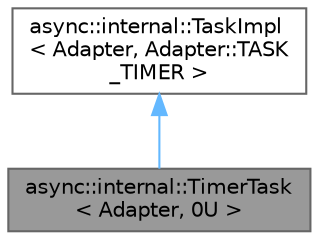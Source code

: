 digraph "async::internal::TimerTask&lt; Adapter, 0U &gt;"
{
 // LATEX_PDF_SIZE
  bgcolor="transparent";
  edge [fontname=Helvetica,fontsize=10,labelfontname=Helvetica,labelfontsize=10];
  node [fontname=Helvetica,fontsize=10,shape=box,height=0.2,width=0.4];
  Node1 [id="Node000001",label="async::internal::TimerTask\l\< Adapter, 0U \>",height=0.2,width=0.4,color="gray40", fillcolor="grey60", style="filled", fontcolor="black",tooltip=" "];
  Node2 -> Node1 [id="edge1_Node000001_Node000002",dir="back",color="steelblue1",style="solid",tooltip=" "];
  Node2 [id="Node000002",label="async::internal::TaskImpl\l\< Adapter, Adapter::TASK\l_TIMER \>",height=0.2,width=0.4,color="gray40", fillcolor="white", style="filled",URL="$dc/d14/classasync_1_1internal_1_1TaskImpl.html",tooltip=" "];
}
